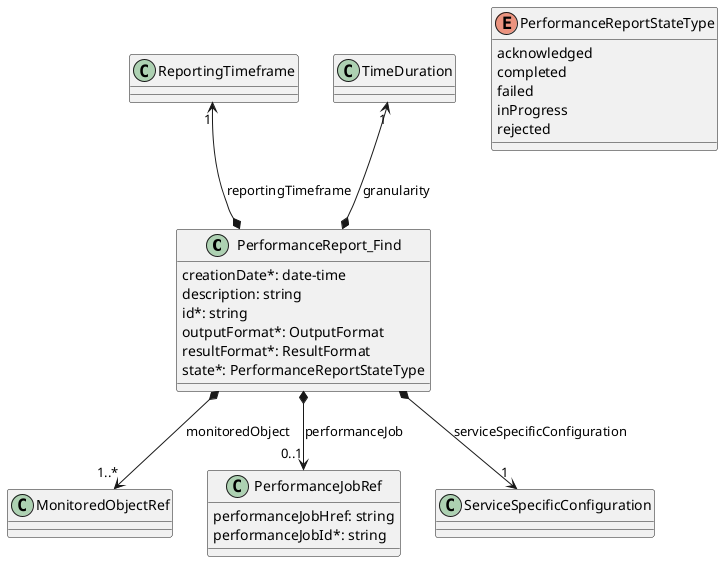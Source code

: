 @startuml useCase19Model

class PerformanceReport_Find {

    creationDate*: date-time
    description: string
    id*: string
    outputFormat*: OutputFormat
    resultFormat*: ResultFormat
    state*: PerformanceReportStateType
}

PerformanceReport_Find *-u->"1" TimeDuration : granularity
PerformanceReport_Find *-->"1..*" MonitoredObjectRef : monitoredObject
PerformanceReport_Find *-->"0..1" PerformanceJobRef : performanceJob
PerformanceReport_Find *-u->"1" ReportingTimeframe : reportingTimeframe
PerformanceReport_Find *-->"1" ServiceSpecificConfiguration : serviceSpecificConfiguration

enum PerformanceReportStateType {

    acknowledged
    completed
    failed
    inProgress
    rejected
}

class PerformanceJobRef {

    performanceJobHref: string
    performanceJobId*: string
}

@enduml